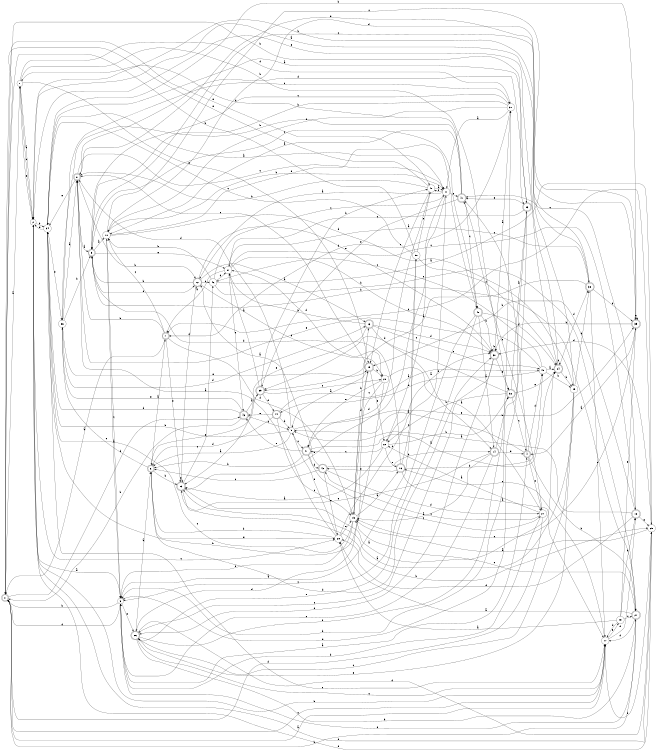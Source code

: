 digraph n41_7 {
__start0 [label="" shape="none"];

rankdir=LR;
size="8,5";

s0 [style="rounded,filled", color="black", fillcolor="white" shape="doublecircle", label="0"];
s1 [style="filled", color="black", fillcolor="white" shape="circle", label="1"];
s2 [style="filled", color="black", fillcolor="white" shape="circle", label="2"];
s3 [style="filled", color="black", fillcolor="white" shape="circle", label="3"];
s4 [style="rounded,filled", color="black", fillcolor="white" shape="doublecircle", label="4"];
s5 [style="filled", color="black", fillcolor="white" shape="circle", label="5"];
s6 [style="rounded,filled", color="black", fillcolor="white" shape="doublecircle", label="6"];
s7 [style="rounded,filled", color="black", fillcolor="white" shape="doublecircle", label="7"];
s8 [style="rounded,filled", color="black", fillcolor="white" shape="doublecircle", label="8"];
s9 [style="rounded,filled", color="black", fillcolor="white" shape="doublecircle", label="9"];
s10 [style="filled", color="black", fillcolor="white" shape="circle", label="10"];
s11 [style="filled", color="black", fillcolor="white" shape="circle", label="11"];
s12 [style="rounded,filled", color="black", fillcolor="white" shape="doublecircle", label="12"];
s13 [style="rounded,filled", color="black", fillcolor="white" shape="doublecircle", label="13"];
s14 [style="rounded,filled", color="black", fillcolor="white" shape="doublecircle", label="14"];
s15 [style="filled", color="black", fillcolor="white" shape="circle", label="15"];
s16 [style="rounded,filled", color="black", fillcolor="white" shape="doublecircle", label="16"];
s17 [style="filled", color="black", fillcolor="white" shape="circle", label="17"];
s18 [style="rounded,filled", color="black", fillcolor="white" shape="doublecircle", label="18"];
s19 [style="rounded,filled", color="black", fillcolor="white" shape="doublecircle", label="19"];
s20 [style="filled", color="black", fillcolor="white" shape="circle", label="20"];
s21 [style="filled", color="black", fillcolor="white" shape="circle", label="21"];
s22 [style="filled", color="black", fillcolor="white" shape="circle", label="22"];
s23 [style="rounded,filled", color="black", fillcolor="white" shape="doublecircle", label="23"];
s24 [style="rounded,filled", color="black", fillcolor="white" shape="doublecircle", label="24"];
s25 [style="filled", color="black", fillcolor="white" shape="circle", label="25"];
s26 [style="rounded,filled", color="black", fillcolor="white" shape="doublecircle", label="26"];
s27 [style="rounded,filled", color="black", fillcolor="white" shape="doublecircle", label="27"];
s28 [style="filled", color="black", fillcolor="white" shape="circle", label="28"];
s29 [style="filled", color="black", fillcolor="white" shape="circle", label="29"];
s30 [style="rounded,filled", color="black", fillcolor="white" shape="doublecircle", label="30"];
s31 [style="filled", color="black", fillcolor="white" shape="circle", label="31"];
s32 [style="rounded,filled", color="black", fillcolor="white" shape="doublecircle", label="32"];
s33 [style="rounded,filled", color="black", fillcolor="white" shape="doublecircle", label="33"];
s34 [style="filled", color="black", fillcolor="white" shape="circle", label="34"];
s35 [style="rounded,filled", color="black", fillcolor="white" shape="doublecircle", label="35"];
s36 [style="filled", color="black", fillcolor="white" shape="circle", label="36"];
s37 [style="filled", color="black", fillcolor="white" shape="circle", label="37"];
s38 [style="rounded,filled", color="black", fillcolor="white" shape="doublecircle", label="38"];
s39 [style="rounded,filled", color="black", fillcolor="white" shape="doublecircle", label="39"];
s40 [style="filled", color="black", fillcolor="white" shape="circle", label="40"];
s41 [style="rounded,filled", color="black", fillcolor="white" shape="doublecircle", label="41"];
s42 [style="rounded,filled", color="black", fillcolor="white" shape="doublecircle", label="42"];
s43 [style="rounded,filled", color="black", fillcolor="white" shape="doublecircle", label="43"];
s44 [style="rounded,filled", color="black", fillcolor="white" shape="doublecircle", label="44"];
s45 [style="filled", color="black", fillcolor="white" shape="circle", label="45"];
s46 [style="filled", color="black", fillcolor="white" shape="circle", label="46"];
s47 [style="rounded,filled", color="black", fillcolor="white" shape="doublecircle", label="47"];
s48 [style="rounded,filled", color="black", fillcolor="white" shape="doublecircle", label="48"];
s49 [style="filled", color="black", fillcolor="white" shape="circle", label="49"];
s50 [style="filled", color="black", fillcolor="white" shape="circle", label="50"];
s0 -> s1 [label="a"];
s0 -> s33 [label="b"];
s0 -> s17 [label="c"];
s0 -> s43 [label="d"];
s0 -> s40 [label="e"];
s1 -> s2 [label="a"];
s1 -> s32 [label="b"];
s1 -> s2 [label="c"];
s1 -> s31 [label="d"];
s1 -> s19 [label="e"];
s2 -> s3 [label="a"];
s2 -> s34 [label="b"];
s2 -> s28 [label="c"];
s2 -> s29 [label="d"];
s2 -> s1 [label="e"];
s3 -> s4 [label="a"];
s3 -> s0 [label="b"];
s3 -> s10 [label="c"];
s3 -> s0 [label="d"];
s3 -> s26 [label="e"];
s4 -> s5 [label="a"];
s4 -> s27 [label="b"];
s4 -> s47 [label="c"];
s4 -> s45 [label="d"];
s4 -> s21 [label="e"];
s5 -> s6 [label="a"];
s5 -> s34 [label="b"];
s5 -> s41 [label="c"];
s5 -> s8 [label="d"];
s5 -> s35 [label="e"];
s6 -> s7 [label="a"];
s6 -> s23 [label="b"];
s6 -> s36 [label="c"];
s6 -> s30 [label="d"];
s6 -> s28 [label="e"];
s7 -> s0 [label="a"];
s7 -> s8 [label="b"];
s7 -> s10 [label="c"];
s7 -> s15 [label="d"];
s7 -> s23 [label="e"];
s8 -> s9 [label="a"];
s8 -> s12 [label="b"];
s8 -> s11 [label="c"];
s8 -> s33 [label="d"];
s8 -> s34 [label="e"];
s9 -> s10 [label="a"];
s9 -> s27 [label="b"];
s9 -> s48 [label="c"];
s9 -> s12 [label="d"];
s9 -> s37 [label="e"];
s10 -> s3 [label="a"];
s10 -> s11 [label="b"];
s10 -> s35 [label="c"];
s10 -> s25 [label="d"];
s10 -> s48 [label="e"];
s11 -> s12 [label="a"];
s11 -> s23 [label="b"];
s11 -> s22 [label="c"];
s11 -> s40 [label="d"];
s11 -> s47 [label="e"];
s12 -> s13 [label="a"];
s12 -> s9 [label="b"];
s12 -> s46 [label="c"];
s12 -> s20 [label="d"];
s12 -> s30 [label="e"];
s13 -> s14 [label="a"];
s13 -> s37 [label="b"];
s13 -> s45 [label="c"];
s13 -> s30 [label="d"];
s13 -> s23 [label="e"];
s14 -> s15 [label="a"];
s14 -> s32 [label="b"];
s14 -> s3 [label="c"];
s14 -> s4 [label="d"];
s14 -> s23 [label="e"];
s15 -> s16 [label="a"];
s15 -> s13 [label="b"];
s15 -> s34 [label="c"];
s15 -> s19 [label="d"];
s15 -> s3 [label="e"];
s16 -> s17 [label="a"];
s16 -> s45 [label="b"];
s16 -> s50 [label="c"];
s16 -> s9 [label="d"];
s16 -> s42 [label="e"];
s17 -> s0 [label="a"];
s17 -> s2 [label="b"];
s17 -> s16 [label="c"];
s17 -> s18 [label="d"];
s17 -> s49 [label="e"];
s18 -> s5 [label="a"];
s18 -> s19 [label="b"];
s18 -> s47 [label="c"];
s18 -> s28 [label="d"];
s18 -> s29 [label="e"];
s19 -> s5 [label="a"];
s19 -> s20 [label="b"];
s19 -> s8 [label="c"];
s19 -> s26 [label="d"];
s19 -> s22 [label="e"];
s20 -> s21 [label="a"];
s20 -> s34 [label="b"];
s20 -> s15 [label="c"];
s20 -> s37 [label="d"];
s20 -> s41 [label="e"];
s21 -> s22 [label="a"];
s21 -> s3 [label="b"];
s21 -> s42 [label="c"];
s21 -> s0 [label="d"];
s21 -> s47 [label="e"];
s22 -> s23 [label="a"];
s22 -> s32 [label="b"];
s22 -> s41 [label="c"];
s22 -> s30 [label="d"];
s22 -> s16 [label="e"];
s23 -> s24 [label="a"];
s23 -> s29 [label="b"];
s23 -> s46 [label="c"];
s23 -> s12 [label="d"];
s23 -> s23 [label="e"];
s24 -> s2 [label="a"];
s24 -> s25 [label="b"];
s24 -> s24 [label="c"];
s24 -> s38 [label="d"];
s24 -> s2 [label="e"];
s25 -> s23 [label="a"];
s25 -> s2 [label="b"];
s25 -> s26 [label="c"];
s25 -> s38 [label="d"];
s25 -> s26 [label="e"];
s26 -> s6 [label="a"];
s26 -> s27 [label="b"];
s26 -> s17 [label="c"];
s26 -> s29 [label="d"];
s26 -> s31 [label="e"];
s27 -> s28 [label="a"];
s27 -> s0 [label="b"];
s27 -> s15 [label="c"];
s27 -> s17 [label="d"];
s27 -> s3 [label="e"];
s28 -> s8 [label="a"];
s28 -> s6 [label="b"];
s28 -> s11 [label="c"];
s28 -> s5 [label="d"];
s28 -> s15 [label="e"];
s29 -> s15 [label="a"];
s29 -> s17 [label="b"];
s29 -> s7 [label="c"];
s29 -> s30 [label="d"];
s29 -> s2 [label="e"];
s30 -> s31 [label="a"];
s30 -> s30 [label="b"];
s30 -> s26 [label="c"];
s30 -> s26 [label="d"];
s30 -> s32 [label="e"];
s31 -> s11 [label="a"];
s31 -> s9 [label="b"];
s31 -> s9 [label="c"];
s31 -> s7 [label="d"];
s31 -> s10 [label="e"];
s32 -> s33 [label="a"];
s32 -> s22 [label="b"];
s32 -> s4 [label="c"];
s32 -> s39 [label="d"];
s32 -> s24 [label="e"];
s33 -> s34 [label="a"];
s33 -> s3 [label="b"];
s33 -> s37 [label="c"];
s33 -> s3 [label="d"];
s33 -> s47 [label="e"];
s34 -> s11 [label="a"];
s34 -> s35 [label="b"];
s34 -> s17 [label="c"];
s34 -> s2 [label="d"];
s34 -> s36 [label="e"];
s35 -> s4 [label="a"];
s35 -> s30 [label="b"];
s35 -> s15 [label="c"];
s35 -> s10 [label="d"];
s35 -> s35 [label="e"];
s36 -> s8 [label="a"];
s36 -> s9 [label="b"];
s36 -> s31 [label="c"];
s36 -> s13 [label="d"];
s36 -> s19 [label="e"];
s37 -> s38 [label="a"];
s37 -> s30 [label="b"];
s37 -> s18 [label="c"];
s37 -> s7 [label="d"];
s37 -> s43 [label="e"];
s38 -> s39 [label="a"];
s38 -> s35 [label="b"];
s38 -> s9 [label="c"];
s38 -> s8 [label="d"];
s38 -> s17 [label="e"];
s39 -> s37 [label="a"];
s39 -> s40 [label="b"];
s39 -> s20 [label="c"];
s39 -> s44 [label="d"];
s39 -> s6 [label="e"];
s40 -> s11 [label="a"];
s40 -> s8 [label="b"];
s40 -> s19 [label="c"];
s40 -> s41 [label="d"];
s40 -> s0 [label="e"];
s41 -> s24 [label="a"];
s41 -> s6 [label="b"];
s41 -> s21 [label="c"];
s41 -> s42 [label="d"];
s41 -> s43 [label="e"];
s42 -> s12 [label="a"];
s42 -> s14 [label="b"];
s42 -> s6 [label="c"];
s42 -> s21 [label="d"];
s42 -> s28 [label="e"];
s43 -> s39 [label="a"];
s43 -> s0 [label="b"];
s43 -> s5 [label="c"];
s43 -> s34 [label="d"];
s43 -> s36 [label="e"];
s44 -> s45 [label="a"];
s44 -> s5 [label="b"];
s44 -> s15 [label="c"];
s44 -> s6 [label="d"];
s44 -> s43 [label="e"];
s45 -> s24 [label="a"];
s45 -> s25 [label="b"];
s45 -> s46 [label="c"];
s45 -> s44 [label="d"];
s45 -> s8 [label="e"];
s46 -> s29 [label="a"];
s46 -> s10 [label="b"];
s46 -> s11 [label="c"];
s46 -> s37 [label="d"];
s46 -> s27 [label="e"];
s47 -> s10 [label="a"];
s47 -> s36 [label="b"];
s47 -> s48 [label="c"];
s47 -> s1 [label="d"];
s47 -> s39 [label="e"];
s48 -> s14 [label="a"];
s48 -> s30 [label="b"];
s48 -> s3 [label="c"];
s48 -> s24 [label="d"];
s48 -> s26 [label="e"];
s49 -> s28 [label="a"];
s49 -> s18 [label="b"];
s49 -> s27 [label="c"];
s49 -> s17 [label="d"];
s49 -> s35 [label="e"];
s50 -> s3 [label="a"];
s50 -> s0 [label="b"];
s50 -> s34 [label="c"];
s50 -> s24 [label="d"];
s50 -> s40 [label="e"];

}
